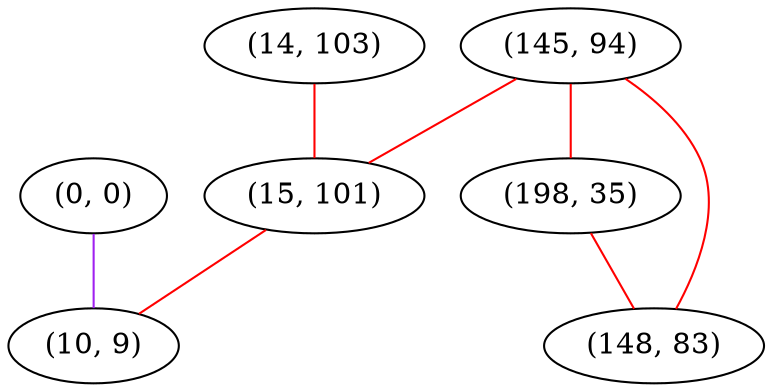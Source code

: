 graph "" {
"(0, 0)";
"(14, 103)";
"(145, 94)";
"(198, 35)";
"(148, 83)";
"(15, 101)";
"(10, 9)";
"(0, 0)" -- "(10, 9)"  [color=purple, key=0, weight=4];
"(14, 103)" -- "(15, 101)"  [color=red, key=0, weight=1];
"(145, 94)" -- "(198, 35)"  [color=red, key=0, weight=1];
"(145, 94)" -- "(15, 101)"  [color=red, key=0, weight=1];
"(145, 94)" -- "(148, 83)"  [color=red, key=0, weight=1];
"(198, 35)" -- "(148, 83)"  [color=red, key=0, weight=1];
"(15, 101)" -- "(10, 9)"  [color=red, key=0, weight=1];
}
